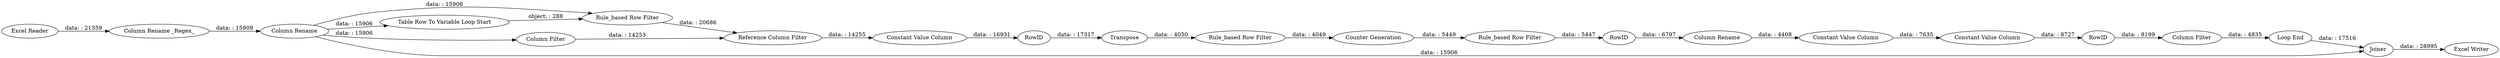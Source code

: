 digraph {
	"8585455380078491556_23" [label="Excel Writer"]
	"8585455380078491556_1" [label="Excel Reader"]
	"8585455380078491556_16" [label="Column Rename"]
	"8585455380078491556_4" [label="Column Filter"]
	"8585455380078491556_10" [label="Constant Value Column"]
	"8585455380078491556_21" [label="Loop End"]
	"8585455380078491556_5" [label="Rule_based Row Filter"]
	"8585455380078491556_13" [label="Counter Generation"]
	"8585455380078491556_14" [label="Rule_based Row Filter"]
	"8585455380078491556_22" [label=Joiner]
	"8585455380078491556_2" [label="Table Row To Variable Loop Start"]
	"8585455380078491556_20" [label="Column Filter"]
	"8585455380078491556_6" [label=Transpose]
	"8585455380078491556_17" [label="Constant Value Column"]
	"8585455380078491556_19" [label=RowID]
	"8585455380078491556_11" [label=RowID]
	"8585455380078491556_18" [label="Constant Value Column"]
	"8585455380078491556_8" [label="Column Rename _Regex_"]
	"8585455380078491556_9" [label="Column Rename"]
	"8585455380078491556_12" [label="Rule_based Row Filter"]
	"8585455380078491556_15" [label=RowID]
	"8585455380078491556_7" [label="Reference Column Filter"]
	"8585455380078491556_8" -> "8585455380078491556_9" [label="data: : 15909"]
	"8585455380078491556_10" -> "8585455380078491556_11" [label="data: : 16931"]
	"8585455380078491556_13" -> "8585455380078491556_14" [label="data: : 5449"]
	"8585455380078491556_2" -> "8585455380078491556_5" [label="object: : 288"]
	"8585455380078491556_9" -> "8585455380078491556_4" [label="data: : 15906"]
	"8585455380078491556_9" -> "8585455380078491556_2" [label="data: : 15906"]
	"8585455380078491556_9" -> "8585455380078491556_22" [label="data: : 15906"]
	"8585455380078491556_12" -> "8585455380078491556_13" [label="data: : 4049"]
	"8585455380078491556_14" -> "8585455380078491556_15" [label="data: : 5447"]
	"8585455380078491556_21" -> "8585455380078491556_22" [label="data: : 17516"]
	"8585455380078491556_11" -> "8585455380078491556_6" [label="data: : 17317"]
	"8585455380078491556_18" -> "8585455380078491556_19" [label="data: : 8727"]
	"8585455380078491556_1" -> "8585455380078491556_8" [label="data: : 21359"]
	"8585455380078491556_20" -> "8585455380078491556_21" [label="data: : 4835"]
	"8585455380078491556_6" -> "8585455380078491556_12" [label="data: : 4050"]
	"8585455380078491556_16" -> "8585455380078491556_17" [label="data: : 4408"]
	"8585455380078491556_15" -> "8585455380078491556_16" [label="data: : 6797"]
	"8585455380078491556_22" -> "8585455380078491556_23" [label="data: : 28995"]
	"8585455380078491556_17" -> "8585455380078491556_18" [label="data: : 7635"]
	"8585455380078491556_4" -> "8585455380078491556_7" [label="data: : 14253"]
	"8585455380078491556_5" -> "8585455380078491556_7" [label="data: : 20686"]
	"8585455380078491556_19" -> "8585455380078491556_20" [label="data: : 8199"]
	"8585455380078491556_7" -> "8585455380078491556_10" [label="data: : 14255"]
	"8585455380078491556_9" -> "8585455380078491556_5" [label="data: : 15906"]
	rankdir=LR
}
